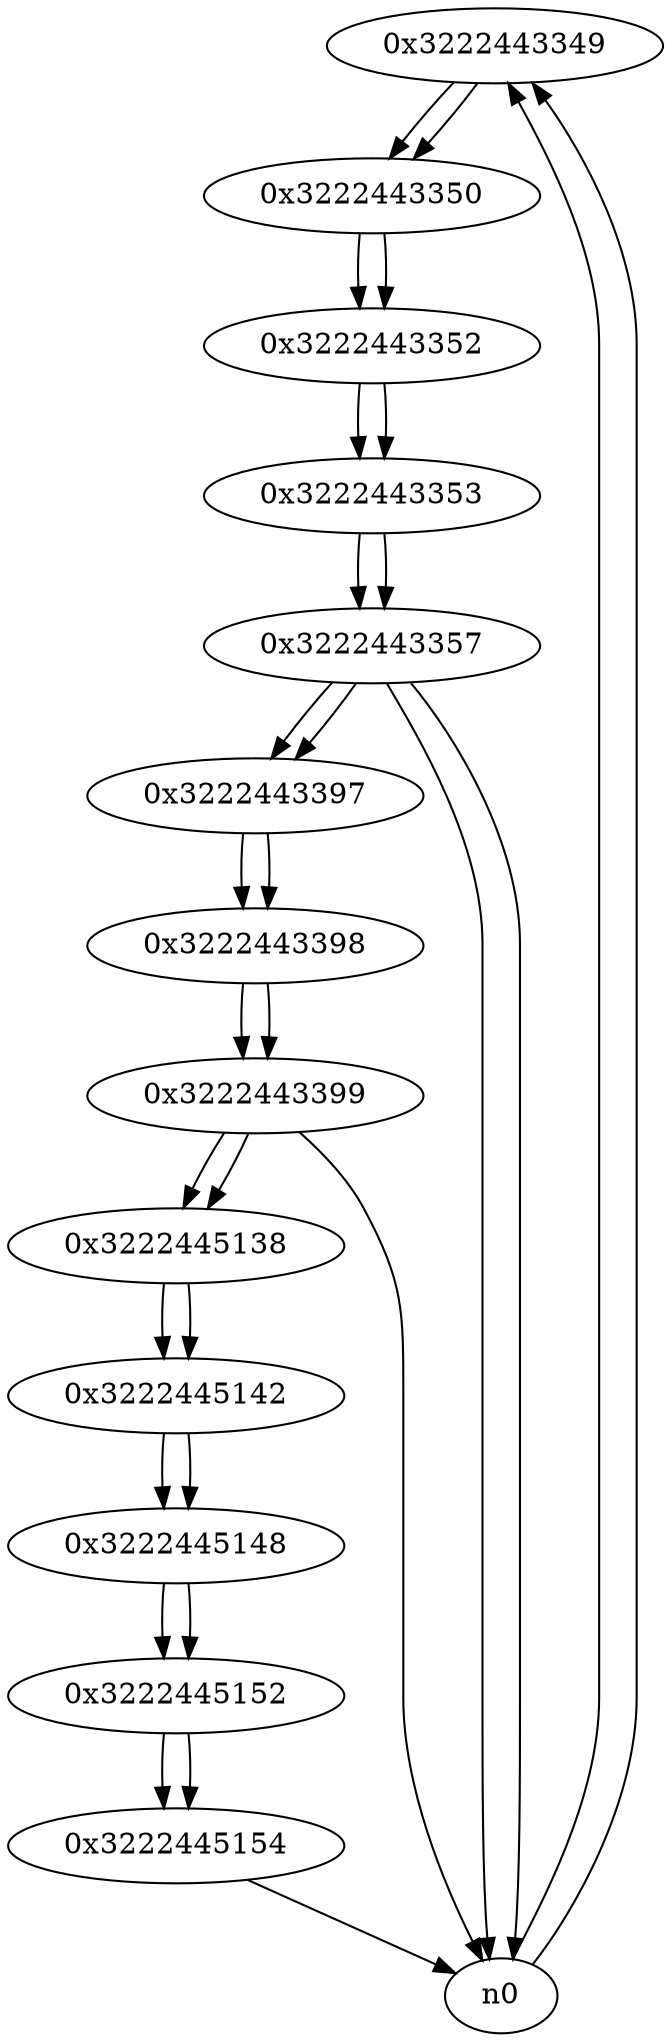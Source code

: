 digraph G{
/* nodes */
  n1 [label="0x3222443349"]
  n2 [label="0x3222443350"]
  n3 [label="0x3222443352"]
  n4 [label="0x3222443353"]
  n5 [label="0x3222443357"]
  n6 [label="0x3222443397"]
  n7 [label="0x3222443398"]
  n8 [label="0x3222443399"]
  n9 [label="0x3222445138"]
  n10 [label="0x3222445142"]
  n11 [label="0x3222445148"]
  n12 [label="0x3222445152"]
  n13 [label="0x3222445154"]
/* edges */
n1 -> n2;
n0 -> n1;
n0 -> n1;
n2 -> n3;
n1 -> n2;
n3 -> n4;
n2 -> n3;
n4 -> n5;
n3 -> n4;
n5 -> n6;
n5 -> n0;
n5 -> n0;
n4 -> n5;
n6 -> n7;
n5 -> n6;
n7 -> n8;
n6 -> n7;
n8 -> n9;
n8 -> n0;
n7 -> n8;
n9 -> n10;
n8 -> n9;
n10 -> n11;
n9 -> n10;
n11 -> n12;
n10 -> n11;
n12 -> n13;
n11 -> n12;
n13 -> n0;
n12 -> n13;
}
